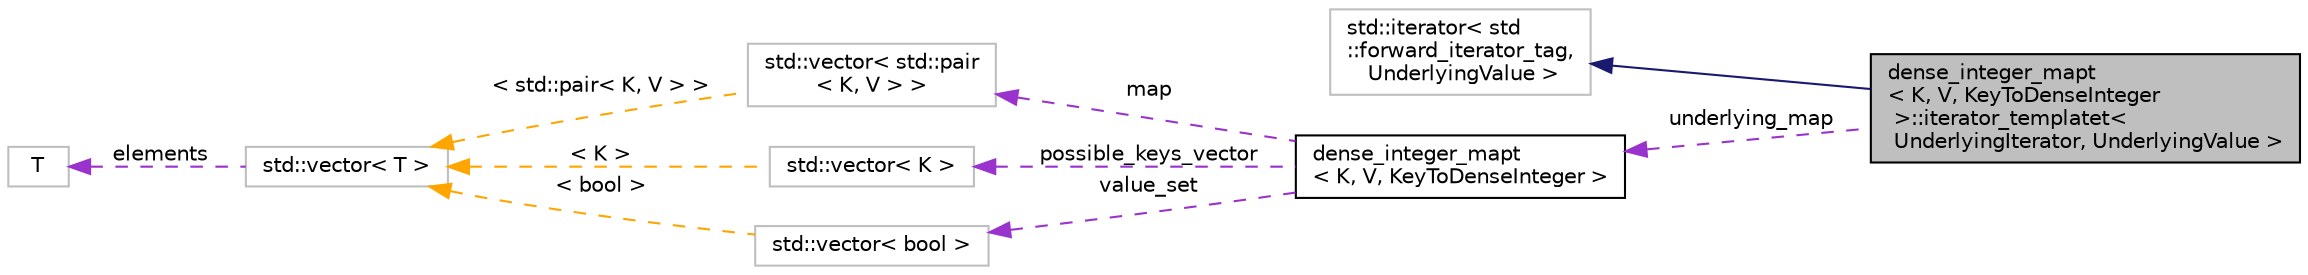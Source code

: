 digraph "dense_integer_mapt&lt; K, V, KeyToDenseInteger &gt;::iterator_templatet&lt; UnderlyingIterator, UnderlyingValue &gt;"
{
 // LATEX_PDF_SIZE
  bgcolor="transparent";
  edge [fontname="Helvetica",fontsize="10",labelfontname="Helvetica",labelfontsize="10"];
  node [fontname="Helvetica",fontsize="10",shape=record];
  rankdir="LR";
  Node1 [label="dense_integer_mapt\l\< K, V, KeyToDenseInteger\l \>::iterator_templatet\<\l UnderlyingIterator, UnderlyingValue \>",height=0.2,width=0.4,color="black", fillcolor="grey75", style="filled", fontcolor="black",tooltip=" "];
  Node2 -> Node1 [dir="back",color="midnightblue",fontsize="10",style="solid",fontname="Helvetica"];
  Node2 [label="std::iterator\< std\l::forward_iterator_tag,\l UnderlyingValue \>",height=0.2,width=0.4,color="grey75",tooltip=" "];
  Node3 -> Node1 [dir="back",color="darkorchid3",fontsize="10",style="dashed",label=" underlying_map" ,fontname="Helvetica"];
  Node3 [label="dense_integer_mapt\l\< K, V, KeyToDenseInteger \>",height=0.2,width=0.4,color="black",URL="$classdense__integer__mapt.html",tooltip="A map type that is backed by a vector, which relies on the ability to (a) see the keys that might be ..."];
  Node4 -> Node3 [dir="back",color="darkorchid3",fontsize="10",style="dashed",label=" map" ,fontname="Helvetica"];
  Node4 [label="std::vector\< std::pair\l\< K, V \> \>",height=0.2,width=0.4,color="grey75",tooltip=" "];
  Node5 -> Node4 [dir="back",color="orange",fontsize="10",style="dashed",label=" \< std::pair\< K, V \> \>" ,fontname="Helvetica"];
  Node5 [label="std::vector\< T \>",height=0.2,width=0.4,color="grey75",tooltip="STL class."];
  Node6 -> Node5 [dir="back",color="darkorchid3",fontsize="10",style="dashed",label=" elements" ,fontname="Helvetica"];
  Node6 [label="T",height=0.2,width=0.4,color="grey75",tooltip=" "];
  Node7 -> Node3 [dir="back",color="darkorchid3",fontsize="10",style="dashed",label=" possible_keys_vector" ,fontname="Helvetica"];
  Node7 [label="std::vector\< K \>",height=0.2,width=0.4,color="grey75",tooltip=" "];
  Node5 -> Node7 [dir="back",color="orange",fontsize="10",style="dashed",label=" \< K \>" ,fontname="Helvetica"];
  Node8 -> Node3 [dir="back",color="darkorchid3",fontsize="10",style="dashed",label=" value_set" ,fontname="Helvetica"];
  Node8 [label="std::vector\< bool \>",height=0.2,width=0.4,color="grey75",tooltip=" "];
  Node5 -> Node8 [dir="back",color="orange",fontsize="10",style="dashed",label=" \< bool \>" ,fontname="Helvetica"];
}
